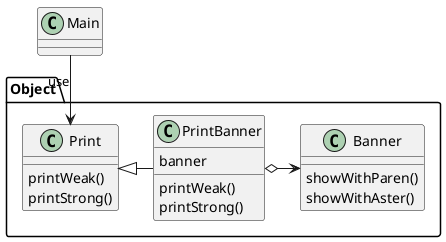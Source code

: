 @startuml

skinparam Linetype ortho
top to bottom direction

class Main

package Object {
    class Print {
        printWeak()
        printStrong()
    }

    class PrintBanner {
        banner
        printWeak()
        printStrong()
    }

    class Banner {
        showWithParen()
        showWithAster()
    }
}

Main -down-> Print : use
Print <|-right- PrintBanner
PrintBanner o-right-> Banner

@enduml